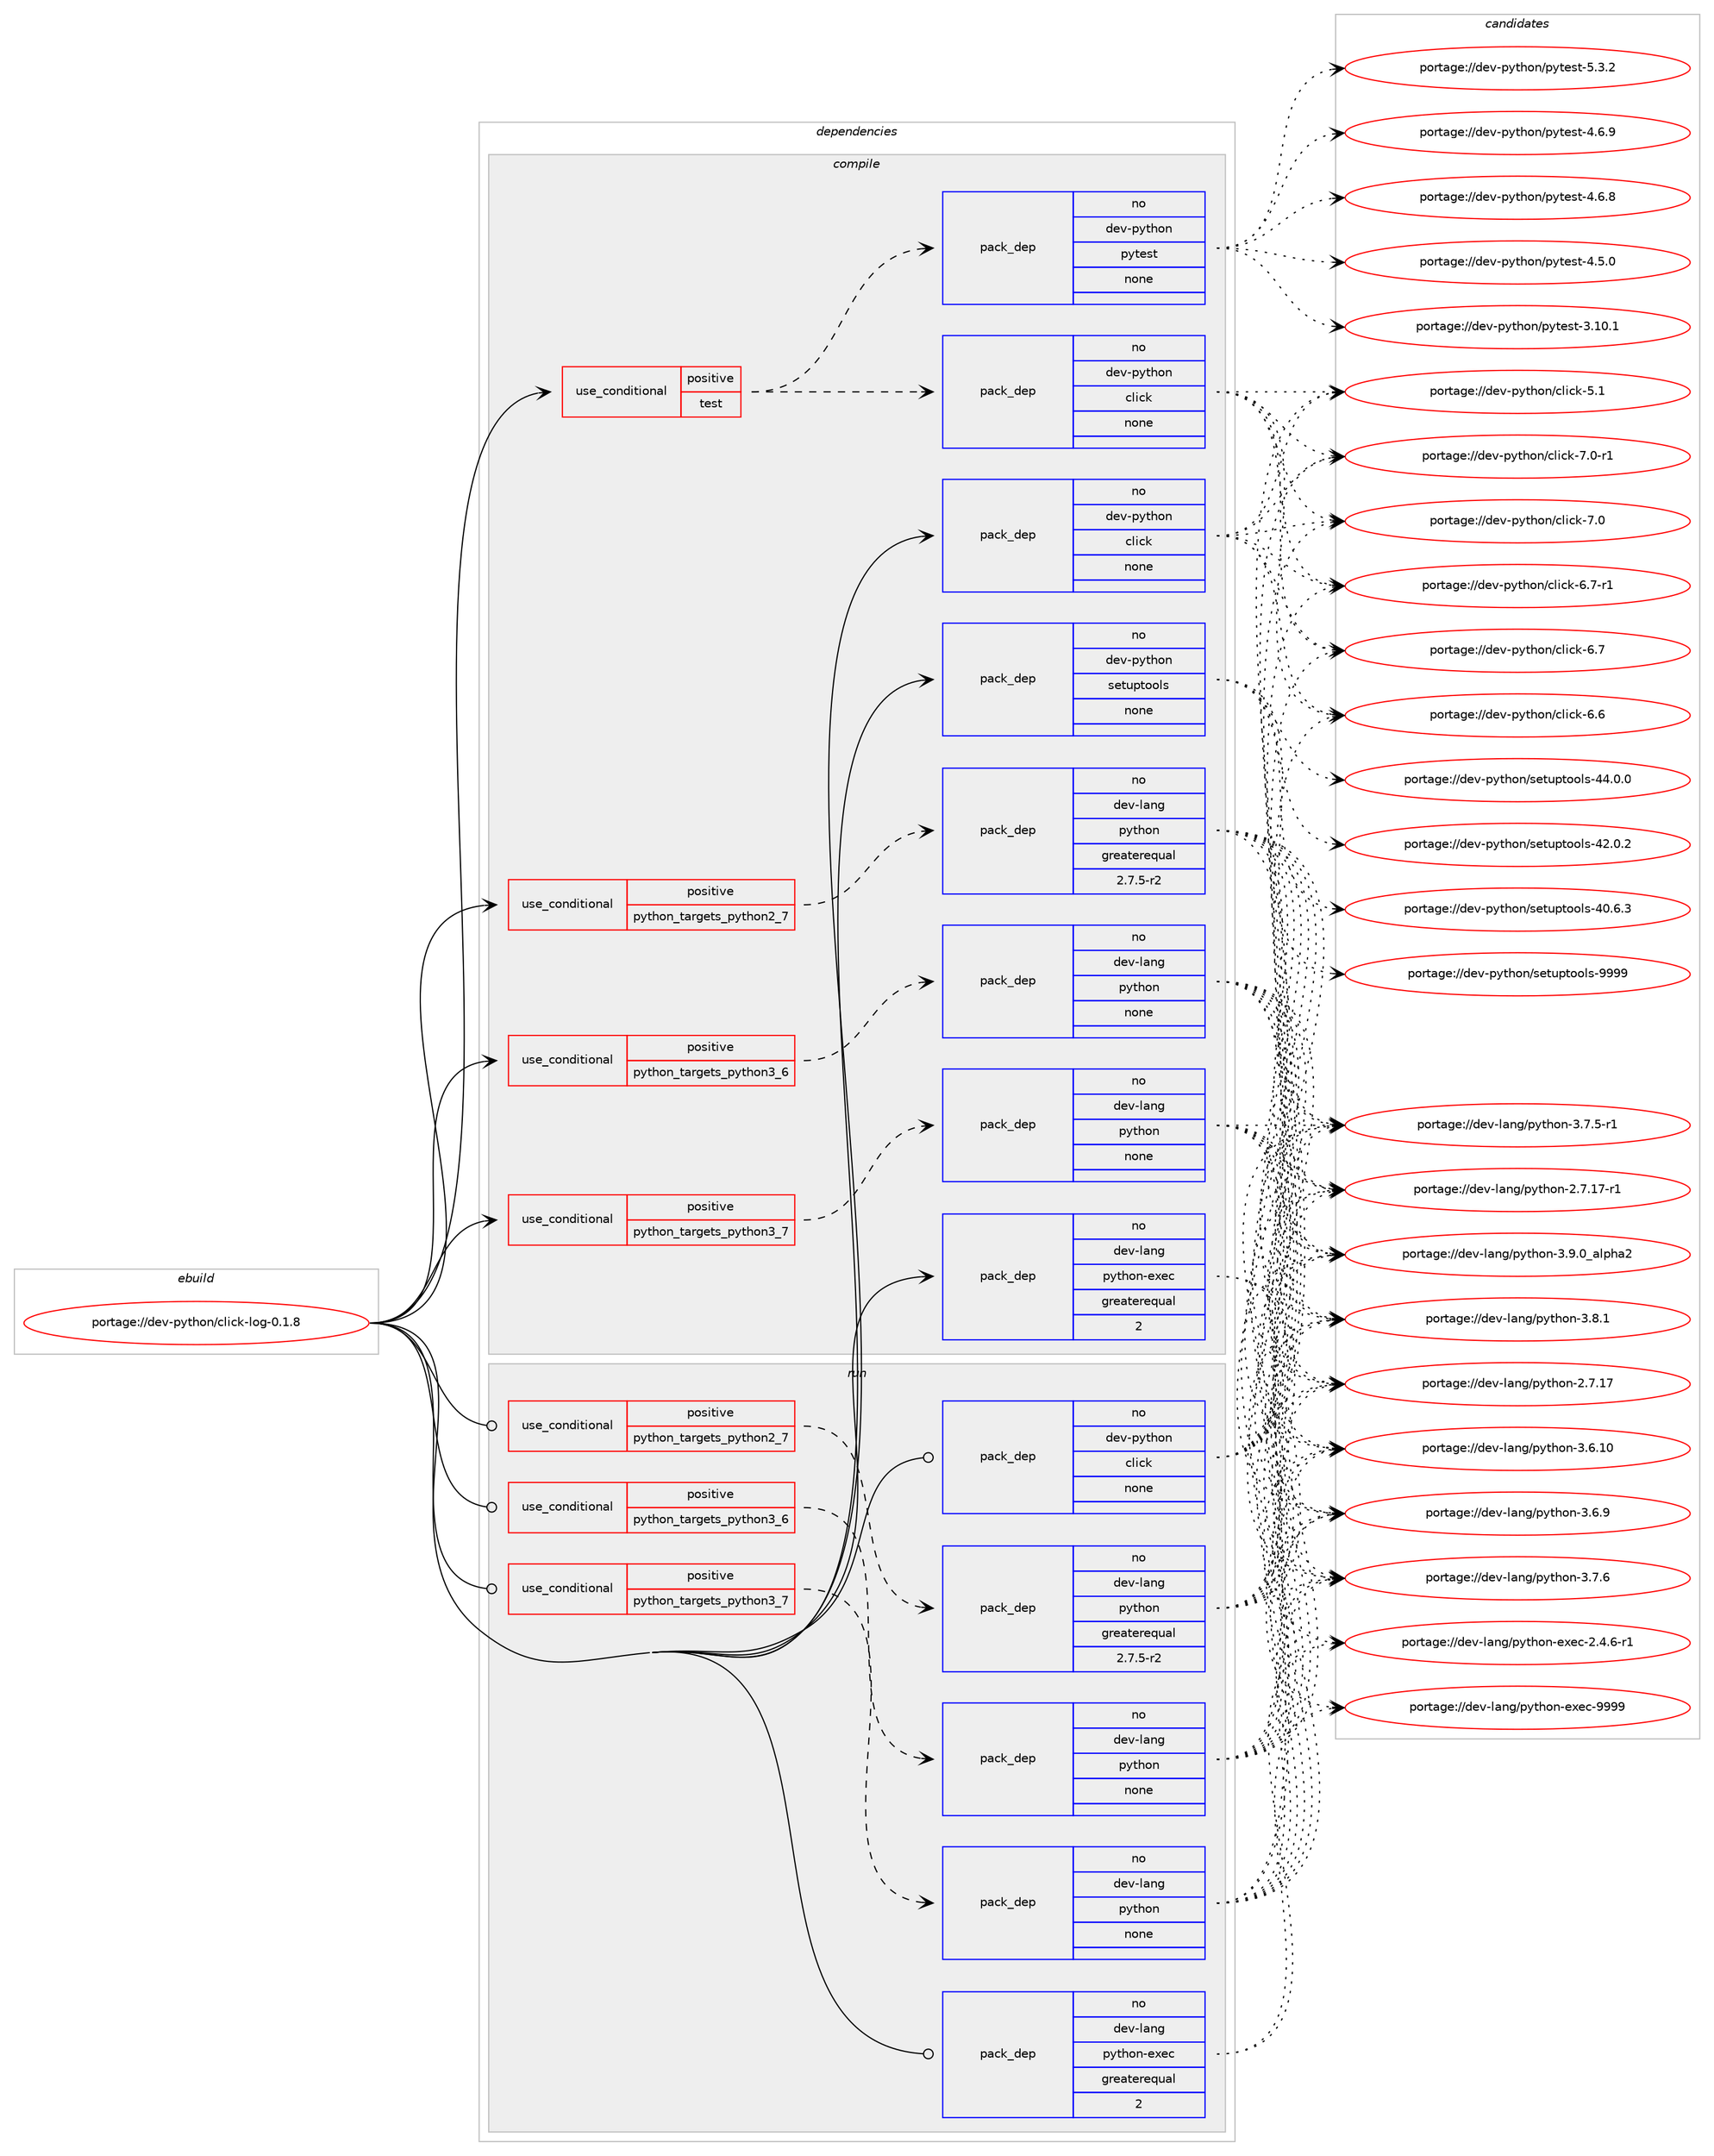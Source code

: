 digraph prolog {

# *************
# Graph options
# *************

newrank=true;
concentrate=true;
compound=true;
graph [rankdir=LR,fontname=Helvetica,fontsize=10,ranksep=1.5];#, ranksep=2.5, nodesep=0.2];
edge  [arrowhead=vee];
node  [fontname=Helvetica,fontsize=10];

# **********
# The ebuild
# **********

subgraph cluster_leftcol {
color=gray;
label=<<i>ebuild</i>>;
id [label="portage://dev-python/click-log-0.1.8", color=red, width=4, href="../dev-python/click-log-0.1.8.svg"];
}

# ****************
# The dependencies
# ****************

subgraph cluster_midcol {
color=gray;
label=<<i>dependencies</i>>;
subgraph cluster_compile {
fillcolor="#eeeeee";
style=filled;
label=<<i>compile</i>>;
subgraph cond117682 {
dependency466864 [label=<<TABLE BORDER="0" CELLBORDER="1" CELLSPACING="0" CELLPADDING="4"><TR><TD ROWSPAN="3" CELLPADDING="10">use_conditional</TD></TR><TR><TD>positive</TD></TR><TR><TD>python_targets_python2_7</TD></TR></TABLE>>, shape=none, color=red];
subgraph pack344175 {
dependency466865 [label=<<TABLE BORDER="0" CELLBORDER="1" CELLSPACING="0" CELLPADDING="4" WIDTH="220"><TR><TD ROWSPAN="6" CELLPADDING="30">pack_dep</TD></TR><TR><TD WIDTH="110">no</TD></TR><TR><TD>dev-lang</TD></TR><TR><TD>python</TD></TR><TR><TD>greaterequal</TD></TR><TR><TD>2.7.5-r2</TD></TR></TABLE>>, shape=none, color=blue];
}
dependency466864:e -> dependency466865:w [weight=20,style="dashed",arrowhead="vee"];
}
id:e -> dependency466864:w [weight=20,style="solid",arrowhead="vee"];
subgraph cond117683 {
dependency466866 [label=<<TABLE BORDER="0" CELLBORDER="1" CELLSPACING="0" CELLPADDING="4"><TR><TD ROWSPAN="3" CELLPADDING="10">use_conditional</TD></TR><TR><TD>positive</TD></TR><TR><TD>python_targets_python3_6</TD></TR></TABLE>>, shape=none, color=red];
subgraph pack344176 {
dependency466867 [label=<<TABLE BORDER="0" CELLBORDER="1" CELLSPACING="0" CELLPADDING="4" WIDTH="220"><TR><TD ROWSPAN="6" CELLPADDING="30">pack_dep</TD></TR><TR><TD WIDTH="110">no</TD></TR><TR><TD>dev-lang</TD></TR><TR><TD>python</TD></TR><TR><TD>none</TD></TR><TR><TD></TD></TR></TABLE>>, shape=none, color=blue];
}
dependency466866:e -> dependency466867:w [weight=20,style="dashed",arrowhead="vee"];
}
id:e -> dependency466866:w [weight=20,style="solid",arrowhead="vee"];
subgraph cond117684 {
dependency466868 [label=<<TABLE BORDER="0" CELLBORDER="1" CELLSPACING="0" CELLPADDING="4"><TR><TD ROWSPAN="3" CELLPADDING="10">use_conditional</TD></TR><TR><TD>positive</TD></TR><TR><TD>python_targets_python3_7</TD></TR></TABLE>>, shape=none, color=red];
subgraph pack344177 {
dependency466869 [label=<<TABLE BORDER="0" CELLBORDER="1" CELLSPACING="0" CELLPADDING="4" WIDTH="220"><TR><TD ROWSPAN="6" CELLPADDING="30">pack_dep</TD></TR><TR><TD WIDTH="110">no</TD></TR><TR><TD>dev-lang</TD></TR><TR><TD>python</TD></TR><TR><TD>none</TD></TR><TR><TD></TD></TR></TABLE>>, shape=none, color=blue];
}
dependency466868:e -> dependency466869:w [weight=20,style="dashed",arrowhead="vee"];
}
id:e -> dependency466868:w [weight=20,style="solid",arrowhead="vee"];
subgraph cond117685 {
dependency466870 [label=<<TABLE BORDER="0" CELLBORDER="1" CELLSPACING="0" CELLPADDING="4"><TR><TD ROWSPAN="3" CELLPADDING="10">use_conditional</TD></TR><TR><TD>positive</TD></TR><TR><TD>test</TD></TR></TABLE>>, shape=none, color=red];
subgraph pack344178 {
dependency466871 [label=<<TABLE BORDER="0" CELLBORDER="1" CELLSPACING="0" CELLPADDING="4" WIDTH="220"><TR><TD ROWSPAN="6" CELLPADDING="30">pack_dep</TD></TR><TR><TD WIDTH="110">no</TD></TR><TR><TD>dev-python</TD></TR><TR><TD>pytest</TD></TR><TR><TD>none</TD></TR><TR><TD></TD></TR></TABLE>>, shape=none, color=blue];
}
dependency466870:e -> dependency466871:w [weight=20,style="dashed",arrowhead="vee"];
subgraph pack344179 {
dependency466872 [label=<<TABLE BORDER="0" CELLBORDER="1" CELLSPACING="0" CELLPADDING="4" WIDTH="220"><TR><TD ROWSPAN="6" CELLPADDING="30">pack_dep</TD></TR><TR><TD WIDTH="110">no</TD></TR><TR><TD>dev-python</TD></TR><TR><TD>click</TD></TR><TR><TD>none</TD></TR><TR><TD></TD></TR></TABLE>>, shape=none, color=blue];
}
dependency466870:e -> dependency466872:w [weight=20,style="dashed",arrowhead="vee"];
}
id:e -> dependency466870:w [weight=20,style="solid",arrowhead="vee"];
subgraph pack344180 {
dependency466873 [label=<<TABLE BORDER="0" CELLBORDER="1" CELLSPACING="0" CELLPADDING="4" WIDTH="220"><TR><TD ROWSPAN="6" CELLPADDING="30">pack_dep</TD></TR><TR><TD WIDTH="110">no</TD></TR><TR><TD>dev-lang</TD></TR><TR><TD>python-exec</TD></TR><TR><TD>greaterequal</TD></TR><TR><TD>2</TD></TR></TABLE>>, shape=none, color=blue];
}
id:e -> dependency466873:w [weight=20,style="solid",arrowhead="vee"];
subgraph pack344181 {
dependency466874 [label=<<TABLE BORDER="0" CELLBORDER="1" CELLSPACING="0" CELLPADDING="4" WIDTH="220"><TR><TD ROWSPAN="6" CELLPADDING="30">pack_dep</TD></TR><TR><TD WIDTH="110">no</TD></TR><TR><TD>dev-python</TD></TR><TR><TD>click</TD></TR><TR><TD>none</TD></TR><TR><TD></TD></TR></TABLE>>, shape=none, color=blue];
}
id:e -> dependency466874:w [weight=20,style="solid",arrowhead="vee"];
subgraph pack344182 {
dependency466875 [label=<<TABLE BORDER="0" CELLBORDER="1" CELLSPACING="0" CELLPADDING="4" WIDTH="220"><TR><TD ROWSPAN="6" CELLPADDING="30">pack_dep</TD></TR><TR><TD WIDTH="110">no</TD></TR><TR><TD>dev-python</TD></TR><TR><TD>setuptools</TD></TR><TR><TD>none</TD></TR><TR><TD></TD></TR></TABLE>>, shape=none, color=blue];
}
id:e -> dependency466875:w [weight=20,style="solid",arrowhead="vee"];
}
subgraph cluster_compileandrun {
fillcolor="#eeeeee";
style=filled;
label=<<i>compile and run</i>>;
}
subgraph cluster_run {
fillcolor="#eeeeee";
style=filled;
label=<<i>run</i>>;
subgraph cond117686 {
dependency466876 [label=<<TABLE BORDER="0" CELLBORDER="1" CELLSPACING="0" CELLPADDING="4"><TR><TD ROWSPAN="3" CELLPADDING="10">use_conditional</TD></TR><TR><TD>positive</TD></TR><TR><TD>python_targets_python2_7</TD></TR></TABLE>>, shape=none, color=red];
subgraph pack344183 {
dependency466877 [label=<<TABLE BORDER="0" CELLBORDER="1" CELLSPACING="0" CELLPADDING="4" WIDTH="220"><TR><TD ROWSPAN="6" CELLPADDING="30">pack_dep</TD></TR><TR><TD WIDTH="110">no</TD></TR><TR><TD>dev-lang</TD></TR><TR><TD>python</TD></TR><TR><TD>greaterequal</TD></TR><TR><TD>2.7.5-r2</TD></TR></TABLE>>, shape=none, color=blue];
}
dependency466876:e -> dependency466877:w [weight=20,style="dashed",arrowhead="vee"];
}
id:e -> dependency466876:w [weight=20,style="solid",arrowhead="odot"];
subgraph cond117687 {
dependency466878 [label=<<TABLE BORDER="0" CELLBORDER="1" CELLSPACING="0" CELLPADDING="4"><TR><TD ROWSPAN="3" CELLPADDING="10">use_conditional</TD></TR><TR><TD>positive</TD></TR><TR><TD>python_targets_python3_6</TD></TR></TABLE>>, shape=none, color=red];
subgraph pack344184 {
dependency466879 [label=<<TABLE BORDER="0" CELLBORDER="1" CELLSPACING="0" CELLPADDING="4" WIDTH="220"><TR><TD ROWSPAN="6" CELLPADDING="30">pack_dep</TD></TR><TR><TD WIDTH="110">no</TD></TR><TR><TD>dev-lang</TD></TR><TR><TD>python</TD></TR><TR><TD>none</TD></TR><TR><TD></TD></TR></TABLE>>, shape=none, color=blue];
}
dependency466878:e -> dependency466879:w [weight=20,style="dashed",arrowhead="vee"];
}
id:e -> dependency466878:w [weight=20,style="solid",arrowhead="odot"];
subgraph cond117688 {
dependency466880 [label=<<TABLE BORDER="0" CELLBORDER="1" CELLSPACING="0" CELLPADDING="4"><TR><TD ROWSPAN="3" CELLPADDING="10">use_conditional</TD></TR><TR><TD>positive</TD></TR><TR><TD>python_targets_python3_7</TD></TR></TABLE>>, shape=none, color=red];
subgraph pack344185 {
dependency466881 [label=<<TABLE BORDER="0" CELLBORDER="1" CELLSPACING="0" CELLPADDING="4" WIDTH="220"><TR><TD ROWSPAN="6" CELLPADDING="30">pack_dep</TD></TR><TR><TD WIDTH="110">no</TD></TR><TR><TD>dev-lang</TD></TR><TR><TD>python</TD></TR><TR><TD>none</TD></TR><TR><TD></TD></TR></TABLE>>, shape=none, color=blue];
}
dependency466880:e -> dependency466881:w [weight=20,style="dashed",arrowhead="vee"];
}
id:e -> dependency466880:w [weight=20,style="solid",arrowhead="odot"];
subgraph pack344186 {
dependency466882 [label=<<TABLE BORDER="0" CELLBORDER="1" CELLSPACING="0" CELLPADDING="4" WIDTH="220"><TR><TD ROWSPAN="6" CELLPADDING="30">pack_dep</TD></TR><TR><TD WIDTH="110">no</TD></TR><TR><TD>dev-lang</TD></TR><TR><TD>python-exec</TD></TR><TR><TD>greaterequal</TD></TR><TR><TD>2</TD></TR></TABLE>>, shape=none, color=blue];
}
id:e -> dependency466882:w [weight=20,style="solid",arrowhead="odot"];
subgraph pack344187 {
dependency466883 [label=<<TABLE BORDER="0" CELLBORDER="1" CELLSPACING="0" CELLPADDING="4" WIDTH="220"><TR><TD ROWSPAN="6" CELLPADDING="30">pack_dep</TD></TR><TR><TD WIDTH="110">no</TD></TR><TR><TD>dev-python</TD></TR><TR><TD>click</TD></TR><TR><TD>none</TD></TR><TR><TD></TD></TR></TABLE>>, shape=none, color=blue];
}
id:e -> dependency466883:w [weight=20,style="solid",arrowhead="odot"];
}
}

# **************
# The candidates
# **************

subgraph cluster_choices {
rank=same;
color=gray;
label=<<i>candidates</i>>;

subgraph choice344175 {
color=black;
nodesep=1;
choice10010111845108971101034711212111610411111045514657464895971081121049750 [label="portage://dev-lang/python-3.9.0_alpha2", color=red, width=4,href="../dev-lang/python-3.9.0_alpha2.svg"];
choice100101118451089711010347112121116104111110455146564649 [label="portage://dev-lang/python-3.8.1", color=red, width=4,href="../dev-lang/python-3.8.1.svg"];
choice100101118451089711010347112121116104111110455146554654 [label="portage://dev-lang/python-3.7.6", color=red, width=4,href="../dev-lang/python-3.7.6.svg"];
choice1001011184510897110103471121211161041111104551465546534511449 [label="portage://dev-lang/python-3.7.5-r1", color=red, width=4,href="../dev-lang/python-3.7.5-r1.svg"];
choice100101118451089711010347112121116104111110455146544657 [label="portage://dev-lang/python-3.6.9", color=red, width=4,href="../dev-lang/python-3.6.9.svg"];
choice10010111845108971101034711212111610411111045514654464948 [label="portage://dev-lang/python-3.6.10", color=red, width=4,href="../dev-lang/python-3.6.10.svg"];
choice100101118451089711010347112121116104111110455046554649554511449 [label="portage://dev-lang/python-2.7.17-r1", color=red, width=4,href="../dev-lang/python-2.7.17-r1.svg"];
choice10010111845108971101034711212111610411111045504655464955 [label="portage://dev-lang/python-2.7.17", color=red, width=4,href="../dev-lang/python-2.7.17.svg"];
dependency466865:e -> choice10010111845108971101034711212111610411111045514657464895971081121049750:w [style=dotted,weight="100"];
dependency466865:e -> choice100101118451089711010347112121116104111110455146564649:w [style=dotted,weight="100"];
dependency466865:e -> choice100101118451089711010347112121116104111110455146554654:w [style=dotted,weight="100"];
dependency466865:e -> choice1001011184510897110103471121211161041111104551465546534511449:w [style=dotted,weight="100"];
dependency466865:e -> choice100101118451089711010347112121116104111110455146544657:w [style=dotted,weight="100"];
dependency466865:e -> choice10010111845108971101034711212111610411111045514654464948:w [style=dotted,weight="100"];
dependency466865:e -> choice100101118451089711010347112121116104111110455046554649554511449:w [style=dotted,weight="100"];
dependency466865:e -> choice10010111845108971101034711212111610411111045504655464955:w [style=dotted,weight="100"];
}
subgraph choice344176 {
color=black;
nodesep=1;
choice10010111845108971101034711212111610411111045514657464895971081121049750 [label="portage://dev-lang/python-3.9.0_alpha2", color=red, width=4,href="../dev-lang/python-3.9.0_alpha2.svg"];
choice100101118451089711010347112121116104111110455146564649 [label="portage://dev-lang/python-3.8.1", color=red, width=4,href="../dev-lang/python-3.8.1.svg"];
choice100101118451089711010347112121116104111110455146554654 [label="portage://dev-lang/python-3.7.6", color=red, width=4,href="../dev-lang/python-3.7.6.svg"];
choice1001011184510897110103471121211161041111104551465546534511449 [label="portage://dev-lang/python-3.7.5-r1", color=red, width=4,href="../dev-lang/python-3.7.5-r1.svg"];
choice100101118451089711010347112121116104111110455146544657 [label="portage://dev-lang/python-3.6.9", color=red, width=4,href="../dev-lang/python-3.6.9.svg"];
choice10010111845108971101034711212111610411111045514654464948 [label="portage://dev-lang/python-3.6.10", color=red, width=4,href="../dev-lang/python-3.6.10.svg"];
choice100101118451089711010347112121116104111110455046554649554511449 [label="portage://dev-lang/python-2.7.17-r1", color=red, width=4,href="../dev-lang/python-2.7.17-r1.svg"];
choice10010111845108971101034711212111610411111045504655464955 [label="portage://dev-lang/python-2.7.17", color=red, width=4,href="../dev-lang/python-2.7.17.svg"];
dependency466867:e -> choice10010111845108971101034711212111610411111045514657464895971081121049750:w [style=dotted,weight="100"];
dependency466867:e -> choice100101118451089711010347112121116104111110455146564649:w [style=dotted,weight="100"];
dependency466867:e -> choice100101118451089711010347112121116104111110455146554654:w [style=dotted,weight="100"];
dependency466867:e -> choice1001011184510897110103471121211161041111104551465546534511449:w [style=dotted,weight="100"];
dependency466867:e -> choice100101118451089711010347112121116104111110455146544657:w [style=dotted,weight="100"];
dependency466867:e -> choice10010111845108971101034711212111610411111045514654464948:w [style=dotted,weight="100"];
dependency466867:e -> choice100101118451089711010347112121116104111110455046554649554511449:w [style=dotted,weight="100"];
dependency466867:e -> choice10010111845108971101034711212111610411111045504655464955:w [style=dotted,weight="100"];
}
subgraph choice344177 {
color=black;
nodesep=1;
choice10010111845108971101034711212111610411111045514657464895971081121049750 [label="portage://dev-lang/python-3.9.0_alpha2", color=red, width=4,href="../dev-lang/python-3.9.0_alpha2.svg"];
choice100101118451089711010347112121116104111110455146564649 [label="portage://dev-lang/python-3.8.1", color=red, width=4,href="../dev-lang/python-3.8.1.svg"];
choice100101118451089711010347112121116104111110455146554654 [label="portage://dev-lang/python-3.7.6", color=red, width=4,href="../dev-lang/python-3.7.6.svg"];
choice1001011184510897110103471121211161041111104551465546534511449 [label="portage://dev-lang/python-3.7.5-r1", color=red, width=4,href="../dev-lang/python-3.7.5-r1.svg"];
choice100101118451089711010347112121116104111110455146544657 [label="portage://dev-lang/python-3.6.9", color=red, width=4,href="../dev-lang/python-3.6.9.svg"];
choice10010111845108971101034711212111610411111045514654464948 [label="portage://dev-lang/python-3.6.10", color=red, width=4,href="../dev-lang/python-3.6.10.svg"];
choice100101118451089711010347112121116104111110455046554649554511449 [label="portage://dev-lang/python-2.7.17-r1", color=red, width=4,href="../dev-lang/python-2.7.17-r1.svg"];
choice10010111845108971101034711212111610411111045504655464955 [label="portage://dev-lang/python-2.7.17", color=red, width=4,href="../dev-lang/python-2.7.17.svg"];
dependency466869:e -> choice10010111845108971101034711212111610411111045514657464895971081121049750:w [style=dotted,weight="100"];
dependency466869:e -> choice100101118451089711010347112121116104111110455146564649:w [style=dotted,weight="100"];
dependency466869:e -> choice100101118451089711010347112121116104111110455146554654:w [style=dotted,weight="100"];
dependency466869:e -> choice1001011184510897110103471121211161041111104551465546534511449:w [style=dotted,weight="100"];
dependency466869:e -> choice100101118451089711010347112121116104111110455146544657:w [style=dotted,weight="100"];
dependency466869:e -> choice10010111845108971101034711212111610411111045514654464948:w [style=dotted,weight="100"];
dependency466869:e -> choice100101118451089711010347112121116104111110455046554649554511449:w [style=dotted,weight="100"];
dependency466869:e -> choice10010111845108971101034711212111610411111045504655464955:w [style=dotted,weight="100"];
}
subgraph choice344178 {
color=black;
nodesep=1;
choice1001011184511212111610411111047112121116101115116455346514650 [label="portage://dev-python/pytest-5.3.2", color=red, width=4,href="../dev-python/pytest-5.3.2.svg"];
choice1001011184511212111610411111047112121116101115116455246544657 [label="portage://dev-python/pytest-4.6.9", color=red, width=4,href="../dev-python/pytest-4.6.9.svg"];
choice1001011184511212111610411111047112121116101115116455246544656 [label="portage://dev-python/pytest-4.6.8", color=red, width=4,href="../dev-python/pytest-4.6.8.svg"];
choice1001011184511212111610411111047112121116101115116455246534648 [label="portage://dev-python/pytest-4.5.0", color=red, width=4,href="../dev-python/pytest-4.5.0.svg"];
choice100101118451121211161041111104711212111610111511645514649484649 [label="portage://dev-python/pytest-3.10.1", color=red, width=4,href="../dev-python/pytest-3.10.1.svg"];
dependency466871:e -> choice1001011184511212111610411111047112121116101115116455346514650:w [style=dotted,weight="100"];
dependency466871:e -> choice1001011184511212111610411111047112121116101115116455246544657:w [style=dotted,weight="100"];
dependency466871:e -> choice1001011184511212111610411111047112121116101115116455246544656:w [style=dotted,weight="100"];
dependency466871:e -> choice1001011184511212111610411111047112121116101115116455246534648:w [style=dotted,weight="100"];
dependency466871:e -> choice100101118451121211161041111104711212111610111511645514649484649:w [style=dotted,weight="100"];
}
subgraph choice344179 {
color=black;
nodesep=1;
choice10010111845112121116104111110479910810599107455546484511449 [label="portage://dev-python/click-7.0-r1", color=red, width=4,href="../dev-python/click-7.0-r1.svg"];
choice1001011184511212111610411111047991081059910745554648 [label="portage://dev-python/click-7.0", color=red, width=4,href="../dev-python/click-7.0.svg"];
choice10010111845112121116104111110479910810599107455446554511449 [label="portage://dev-python/click-6.7-r1", color=red, width=4,href="../dev-python/click-6.7-r1.svg"];
choice1001011184511212111610411111047991081059910745544655 [label="portage://dev-python/click-6.7", color=red, width=4,href="../dev-python/click-6.7.svg"];
choice1001011184511212111610411111047991081059910745544654 [label="portage://dev-python/click-6.6", color=red, width=4,href="../dev-python/click-6.6.svg"];
choice1001011184511212111610411111047991081059910745534649 [label="portage://dev-python/click-5.1", color=red, width=4,href="../dev-python/click-5.1.svg"];
dependency466872:e -> choice10010111845112121116104111110479910810599107455546484511449:w [style=dotted,weight="100"];
dependency466872:e -> choice1001011184511212111610411111047991081059910745554648:w [style=dotted,weight="100"];
dependency466872:e -> choice10010111845112121116104111110479910810599107455446554511449:w [style=dotted,weight="100"];
dependency466872:e -> choice1001011184511212111610411111047991081059910745544655:w [style=dotted,weight="100"];
dependency466872:e -> choice1001011184511212111610411111047991081059910745544654:w [style=dotted,weight="100"];
dependency466872:e -> choice1001011184511212111610411111047991081059910745534649:w [style=dotted,weight="100"];
}
subgraph choice344180 {
color=black;
nodesep=1;
choice10010111845108971101034711212111610411111045101120101994557575757 [label="portage://dev-lang/python-exec-9999", color=red, width=4,href="../dev-lang/python-exec-9999.svg"];
choice10010111845108971101034711212111610411111045101120101994550465246544511449 [label="portage://dev-lang/python-exec-2.4.6-r1", color=red, width=4,href="../dev-lang/python-exec-2.4.6-r1.svg"];
dependency466873:e -> choice10010111845108971101034711212111610411111045101120101994557575757:w [style=dotted,weight="100"];
dependency466873:e -> choice10010111845108971101034711212111610411111045101120101994550465246544511449:w [style=dotted,weight="100"];
}
subgraph choice344181 {
color=black;
nodesep=1;
choice10010111845112121116104111110479910810599107455546484511449 [label="portage://dev-python/click-7.0-r1", color=red, width=4,href="../dev-python/click-7.0-r1.svg"];
choice1001011184511212111610411111047991081059910745554648 [label="portage://dev-python/click-7.0", color=red, width=4,href="../dev-python/click-7.0.svg"];
choice10010111845112121116104111110479910810599107455446554511449 [label="portage://dev-python/click-6.7-r1", color=red, width=4,href="../dev-python/click-6.7-r1.svg"];
choice1001011184511212111610411111047991081059910745544655 [label="portage://dev-python/click-6.7", color=red, width=4,href="../dev-python/click-6.7.svg"];
choice1001011184511212111610411111047991081059910745544654 [label="portage://dev-python/click-6.6", color=red, width=4,href="../dev-python/click-6.6.svg"];
choice1001011184511212111610411111047991081059910745534649 [label="portage://dev-python/click-5.1", color=red, width=4,href="../dev-python/click-5.1.svg"];
dependency466874:e -> choice10010111845112121116104111110479910810599107455546484511449:w [style=dotted,weight="100"];
dependency466874:e -> choice1001011184511212111610411111047991081059910745554648:w [style=dotted,weight="100"];
dependency466874:e -> choice10010111845112121116104111110479910810599107455446554511449:w [style=dotted,weight="100"];
dependency466874:e -> choice1001011184511212111610411111047991081059910745544655:w [style=dotted,weight="100"];
dependency466874:e -> choice1001011184511212111610411111047991081059910745544654:w [style=dotted,weight="100"];
dependency466874:e -> choice1001011184511212111610411111047991081059910745534649:w [style=dotted,weight="100"];
}
subgraph choice344182 {
color=black;
nodesep=1;
choice10010111845112121116104111110471151011161171121161111111081154557575757 [label="portage://dev-python/setuptools-9999", color=red, width=4,href="../dev-python/setuptools-9999.svg"];
choice100101118451121211161041111104711510111611711211611111110811545525246484648 [label="portage://dev-python/setuptools-44.0.0", color=red, width=4,href="../dev-python/setuptools-44.0.0.svg"];
choice100101118451121211161041111104711510111611711211611111110811545525046484650 [label="portage://dev-python/setuptools-42.0.2", color=red, width=4,href="../dev-python/setuptools-42.0.2.svg"];
choice100101118451121211161041111104711510111611711211611111110811545524846544651 [label="portage://dev-python/setuptools-40.6.3", color=red, width=4,href="../dev-python/setuptools-40.6.3.svg"];
dependency466875:e -> choice10010111845112121116104111110471151011161171121161111111081154557575757:w [style=dotted,weight="100"];
dependency466875:e -> choice100101118451121211161041111104711510111611711211611111110811545525246484648:w [style=dotted,weight="100"];
dependency466875:e -> choice100101118451121211161041111104711510111611711211611111110811545525046484650:w [style=dotted,weight="100"];
dependency466875:e -> choice100101118451121211161041111104711510111611711211611111110811545524846544651:w [style=dotted,weight="100"];
}
subgraph choice344183 {
color=black;
nodesep=1;
choice10010111845108971101034711212111610411111045514657464895971081121049750 [label="portage://dev-lang/python-3.9.0_alpha2", color=red, width=4,href="../dev-lang/python-3.9.0_alpha2.svg"];
choice100101118451089711010347112121116104111110455146564649 [label="portage://dev-lang/python-3.8.1", color=red, width=4,href="../dev-lang/python-3.8.1.svg"];
choice100101118451089711010347112121116104111110455146554654 [label="portage://dev-lang/python-3.7.6", color=red, width=4,href="../dev-lang/python-3.7.6.svg"];
choice1001011184510897110103471121211161041111104551465546534511449 [label="portage://dev-lang/python-3.7.5-r1", color=red, width=4,href="../dev-lang/python-3.7.5-r1.svg"];
choice100101118451089711010347112121116104111110455146544657 [label="portage://dev-lang/python-3.6.9", color=red, width=4,href="../dev-lang/python-3.6.9.svg"];
choice10010111845108971101034711212111610411111045514654464948 [label="portage://dev-lang/python-3.6.10", color=red, width=4,href="../dev-lang/python-3.6.10.svg"];
choice100101118451089711010347112121116104111110455046554649554511449 [label="portage://dev-lang/python-2.7.17-r1", color=red, width=4,href="../dev-lang/python-2.7.17-r1.svg"];
choice10010111845108971101034711212111610411111045504655464955 [label="portage://dev-lang/python-2.7.17", color=red, width=4,href="../dev-lang/python-2.7.17.svg"];
dependency466877:e -> choice10010111845108971101034711212111610411111045514657464895971081121049750:w [style=dotted,weight="100"];
dependency466877:e -> choice100101118451089711010347112121116104111110455146564649:w [style=dotted,weight="100"];
dependency466877:e -> choice100101118451089711010347112121116104111110455146554654:w [style=dotted,weight="100"];
dependency466877:e -> choice1001011184510897110103471121211161041111104551465546534511449:w [style=dotted,weight="100"];
dependency466877:e -> choice100101118451089711010347112121116104111110455146544657:w [style=dotted,weight="100"];
dependency466877:e -> choice10010111845108971101034711212111610411111045514654464948:w [style=dotted,weight="100"];
dependency466877:e -> choice100101118451089711010347112121116104111110455046554649554511449:w [style=dotted,weight="100"];
dependency466877:e -> choice10010111845108971101034711212111610411111045504655464955:w [style=dotted,weight="100"];
}
subgraph choice344184 {
color=black;
nodesep=1;
choice10010111845108971101034711212111610411111045514657464895971081121049750 [label="portage://dev-lang/python-3.9.0_alpha2", color=red, width=4,href="../dev-lang/python-3.9.0_alpha2.svg"];
choice100101118451089711010347112121116104111110455146564649 [label="portage://dev-lang/python-3.8.1", color=red, width=4,href="../dev-lang/python-3.8.1.svg"];
choice100101118451089711010347112121116104111110455146554654 [label="portage://dev-lang/python-3.7.6", color=red, width=4,href="../dev-lang/python-3.7.6.svg"];
choice1001011184510897110103471121211161041111104551465546534511449 [label="portage://dev-lang/python-3.7.5-r1", color=red, width=4,href="../dev-lang/python-3.7.5-r1.svg"];
choice100101118451089711010347112121116104111110455146544657 [label="portage://dev-lang/python-3.6.9", color=red, width=4,href="../dev-lang/python-3.6.9.svg"];
choice10010111845108971101034711212111610411111045514654464948 [label="portage://dev-lang/python-3.6.10", color=red, width=4,href="../dev-lang/python-3.6.10.svg"];
choice100101118451089711010347112121116104111110455046554649554511449 [label="portage://dev-lang/python-2.7.17-r1", color=red, width=4,href="../dev-lang/python-2.7.17-r1.svg"];
choice10010111845108971101034711212111610411111045504655464955 [label="portage://dev-lang/python-2.7.17", color=red, width=4,href="../dev-lang/python-2.7.17.svg"];
dependency466879:e -> choice10010111845108971101034711212111610411111045514657464895971081121049750:w [style=dotted,weight="100"];
dependency466879:e -> choice100101118451089711010347112121116104111110455146564649:w [style=dotted,weight="100"];
dependency466879:e -> choice100101118451089711010347112121116104111110455146554654:w [style=dotted,weight="100"];
dependency466879:e -> choice1001011184510897110103471121211161041111104551465546534511449:w [style=dotted,weight="100"];
dependency466879:e -> choice100101118451089711010347112121116104111110455146544657:w [style=dotted,weight="100"];
dependency466879:e -> choice10010111845108971101034711212111610411111045514654464948:w [style=dotted,weight="100"];
dependency466879:e -> choice100101118451089711010347112121116104111110455046554649554511449:w [style=dotted,weight="100"];
dependency466879:e -> choice10010111845108971101034711212111610411111045504655464955:w [style=dotted,weight="100"];
}
subgraph choice344185 {
color=black;
nodesep=1;
choice10010111845108971101034711212111610411111045514657464895971081121049750 [label="portage://dev-lang/python-3.9.0_alpha2", color=red, width=4,href="../dev-lang/python-3.9.0_alpha2.svg"];
choice100101118451089711010347112121116104111110455146564649 [label="portage://dev-lang/python-3.8.1", color=red, width=4,href="../dev-lang/python-3.8.1.svg"];
choice100101118451089711010347112121116104111110455146554654 [label="portage://dev-lang/python-3.7.6", color=red, width=4,href="../dev-lang/python-3.7.6.svg"];
choice1001011184510897110103471121211161041111104551465546534511449 [label="portage://dev-lang/python-3.7.5-r1", color=red, width=4,href="../dev-lang/python-3.7.5-r1.svg"];
choice100101118451089711010347112121116104111110455146544657 [label="portage://dev-lang/python-3.6.9", color=red, width=4,href="../dev-lang/python-3.6.9.svg"];
choice10010111845108971101034711212111610411111045514654464948 [label="portage://dev-lang/python-3.6.10", color=red, width=4,href="../dev-lang/python-3.6.10.svg"];
choice100101118451089711010347112121116104111110455046554649554511449 [label="portage://dev-lang/python-2.7.17-r1", color=red, width=4,href="../dev-lang/python-2.7.17-r1.svg"];
choice10010111845108971101034711212111610411111045504655464955 [label="portage://dev-lang/python-2.7.17", color=red, width=4,href="../dev-lang/python-2.7.17.svg"];
dependency466881:e -> choice10010111845108971101034711212111610411111045514657464895971081121049750:w [style=dotted,weight="100"];
dependency466881:e -> choice100101118451089711010347112121116104111110455146564649:w [style=dotted,weight="100"];
dependency466881:e -> choice100101118451089711010347112121116104111110455146554654:w [style=dotted,weight="100"];
dependency466881:e -> choice1001011184510897110103471121211161041111104551465546534511449:w [style=dotted,weight="100"];
dependency466881:e -> choice100101118451089711010347112121116104111110455146544657:w [style=dotted,weight="100"];
dependency466881:e -> choice10010111845108971101034711212111610411111045514654464948:w [style=dotted,weight="100"];
dependency466881:e -> choice100101118451089711010347112121116104111110455046554649554511449:w [style=dotted,weight="100"];
dependency466881:e -> choice10010111845108971101034711212111610411111045504655464955:w [style=dotted,weight="100"];
}
subgraph choice344186 {
color=black;
nodesep=1;
choice10010111845108971101034711212111610411111045101120101994557575757 [label="portage://dev-lang/python-exec-9999", color=red, width=4,href="../dev-lang/python-exec-9999.svg"];
choice10010111845108971101034711212111610411111045101120101994550465246544511449 [label="portage://dev-lang/python-exec-2.4.6-r1", color=red, width=4,href="../dev-lang/python-exec-2.4.6-r1.svg"];
dependency466882:e -> choice10010111845108971101034711212111610411111045101120101994557575757:w [style=dotted,weight="100"];
dependency466882:e -> choice10010111845108971101034711212111610411111045101120101994550465246544511449:w [style=dotted,weight="100"];
}
subgraph choice344187 {
color=black;
nodesep=1;
choice10010111845112121116104111110479910810599107455546484511449 [label="portage://dev-python/click-7.0-r1", color=red, width=4,href="../dev-python/click-7.0-r1.svg"];
choice1001011184511212111610411111047991081059910745554648 [label="portage://dev-python/click-7.0", color=red, width=4,href="../dev-python/click-7.0.svg"];
choice10010111845112121116104111110479910810599107455446554511449 [label="portage://dev-python/click-6.7-r1", color=red, width=4,href="../dev-python/click-6.7-r1.svg"];
choice1001011184511212111610411111047991081059910745544655 [label="portage://dev-python/click-6.7", color=red, width=4,href="../dev-python/click-6.7.svg"];
choice1001011184511212111610411111047991081059910745544654 [label="portage://dev-python/click-6.6", color=red, width=4,href="../dev-python/click-6.6.svg"];
choice1001011184511212111610411111047991081059910745534649 [label="portage://dev-python/click-5.1", color=red, width=4,href="../dev-python/click-5.1.svg"];
dependency466883:e -> choice10010111845112121116104111110479910810599107455546484511449:w [style=dotted,weight="100"];
dependency466883:e -> choice1001011184511212111610411111047991081059910745554648:w [style=dotted,weight="100"];
dependency466883:e -> choice10010111845112121116104111110479910810599107455446554511449:w [style=dotted,weight="100"];
dependency466883:e -> choice1001011184511212111610411111047991081059910745544655:w [style=dotted,weight="100"];
dependency466883:e -> choice1001011184511212111610411111047991081059910745544654:w [style=dotted,weight="100"];
dependency466883:e -> choice1001011184511212111610411111047991081059910745534649:w [style=dotted,weight="100"];
}
}

}
